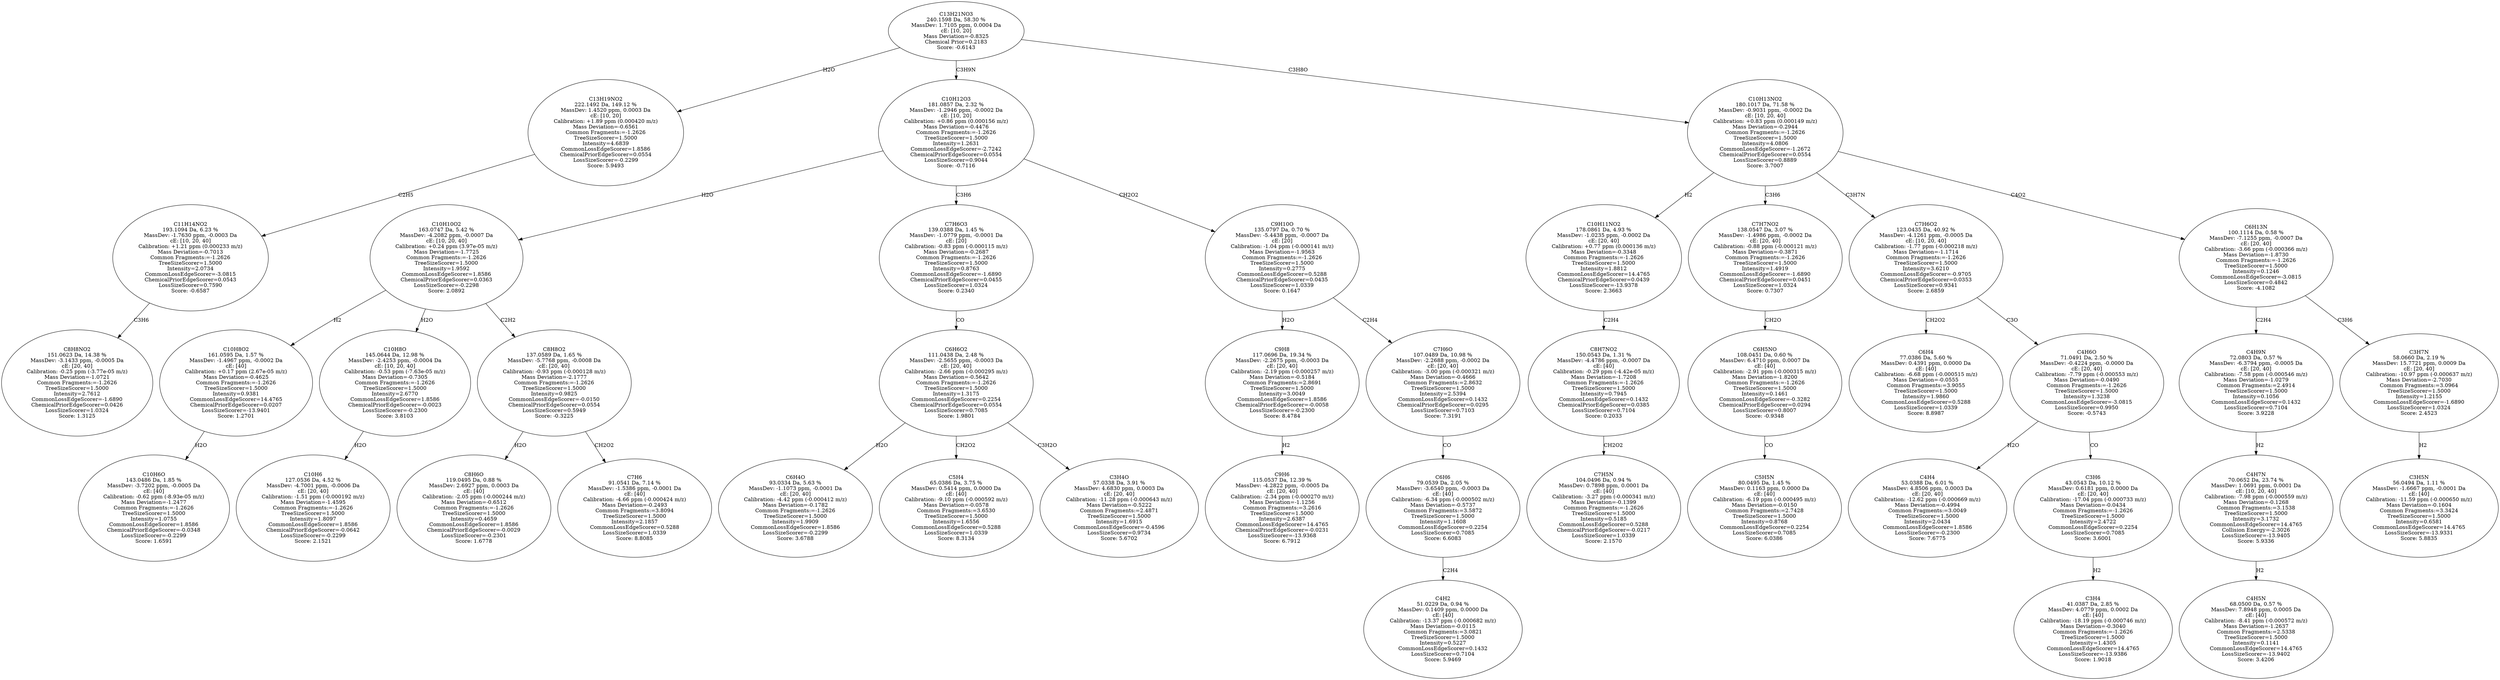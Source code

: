 strict digraph {
v1 [label="C8H8NO2\n151.0623 Da, 14.38 %\nMassDev: -3.1433 ppm, -0.0005 Da\ncE: [20, 40]\nCalibration: -0.25 ppm (-3.77e-05 m/z)\nMass Deviation=-1.0721\nCommon Fragments:=-1.2626\nTreeSizeScorer=1.5000\nIntensity=2.7612\nCommonLossEdgeScorer=-1.6890\nChemicalPriorEdgeScorer=0.0426\nLossSizeScorer=1.0324\nScore: 1.3125"];
v2 [label="C11H14NO2\n193.1094 Da, 6.23 %\nMassDev: -1.7630 ppm, -0.0003 Da\ncE: [10, 20, 40]\nCalibration: +1.21 ppm (0.000233 m/z)\nMass Deviation=-0.7013\nCommon Fragments:=-1.2626\nTreeSizeScorer=1.5000\nIntensity=2.0734\nCommonLossEdgeScorer=-3.0815\nChemicalPriorEdgeScorer=0.0543\nLossSizeScorer=0.7590\nScore: -0.6587"];
v3 [label="C13H19NO2\n222.1492 Da, 149.12 %\nMassDev: 1.4520 ppm, 0.0003 Da\ncE: [10, 20]\nCalibration: +1.89 ppm (0.000420 m/z)\nMass Deviation=-0.6561\nCommon Fragments:=-1.2626\nTreeSizeScorer=1.5000\nIntensity=4.6839\nCommonLossEdgeScorer=1.8586\nChemicalPriorEdgeScorer=0.0554\nLossSizeScorer=-0.2299\nScore: 5.9493"];
v4 [label="C10H6O\n143.0486 Da, 1.85 %\nMassDev: -3.7202 ppm, -0.0005 Da\ncE: [40]\nCalibration: -0.62 ppm (-8.93e-05 m/z)\nMass Deviation=-1.2477\nCommon Fragments:=-1.2626\nTreeSizeScorer=1.5000\nIntensity=1.0755\nCommonLossEdgeScorer=1.8586\nChemicalPriorEdgeScorer=-0.0348\nLossSizeScorer=-0.2299\nScore: 1.6591"];
v5 [label="C10H8O2\n161.0595 Da, 1.57 %\nMassDev: -1.4967 ppm, -0.0002 Da\ncE: [40]\nCalibration: +0.17 ppm (2.67e-05 m/z)\nMass Deviation=-0.4625\nCommon Fragments:=-1.2626\nTreeSizeScorer=1.5000\nIntensity=0.9381\nCommonLossEdgeScorer=14.4765\nChemicalPriorEdgeScorer=0.0207\nLossSizeScorer=-13.9401\nScore: 1.2701"];
v6 [label="C10H6\n127.0536 Da, 4.52 %\nMassDev: -4.7001 ppm, -0.0006 Da\ncE: [20, 40]\nCalibration: -1.51 ppm (-0.000192 m/z)\nMass Deviation=-1.4595\nCommon Fragments:=-1.2626\nTreeSizeScorer=1.5000\nIntensity=1.8097\nCommonLossEdgeScorer=1.8586\nChemicalPriorEdgeScorer=-0.0642\nLossSizeScorer=-0.2299\nScore: 2.1521"];
v7 [label="C10H8O\n145.0644 Da, 12.98 %\nMassDev: -2.4253 ppm, -0.0004 Da\ncE: [10, 20, 40]\nCalibration: -0.53 ppm (-7.63e-05 m/z)\nMass Deviation=-0.7305\nCommon Fragments:=-1.2626\nTreeSizeScorer=1.5000\nIntensity=2.6770\nCommonLossEdgeScorer=1.8586\nChemicalPriorEdgeScorer=-0.0023\nLossSizeScorer=-0.2300\nScore: 3.8103"];
v8 [label="C8H6O\n119.0495 Da, 0.88 %\nMassDev: 2.6927 ppm, 0.0003 Da\ncE: [40]\nCalibration: -2.05 ppm (-0.000244 m/z)\nMass Deviation=-0.6512\nCommon Fragments:=-1.2626\nTreeSizeScorer=1.5000\nIntensity=0.4659\nCommonLossEdgeScorer=1.8586\nChemicalPriorEdgeScorer=-0.0029\nLossSizeScorer=-0.2301\nScore: 1.6778"];
v9 [label="C7H6\n91.0541 Da, 7.14 %\nMassDev: -1.5386 ppm, -0.0001 Da\ncE: [40]\nCalibration: -4.66 ppm (-0.000424 m/z)\nMass Deviation=-0.2493\nCommon Fragments:=3.8094\nTreeSizeScorer=1.5000\nIntensity=2.1857\nCommonLossEdgeScorer=0.5288\nLossSizeScorer=1.0339\nScore: 8.8085"];
v10 [label="C8H8O2\n137.0589 Da, 1.65 %\nMassDev: -5.7768 ppm, -0.0008 Da\ncE: [20, 40]\nCalibration: -0.93 ppm (-0.000128 m/z)\nMass Deviation=-2.1777\nCommon Fragments:=-1.2626\nTreeSizeScorer=1.5000\nIntensity=0.9825\nCommonLossEdgeScorer=-0.0150\nChemicalPriorEdgeScorer=0.0554\nLossSizeScorer=0.5949\nScore: -0.3225"];
v11 [label="C10H10O2\n163.0747 Da, 5.42 %\nMassDev: -4.2082 ppm, -0.0007 Da\ncE: [10, 20, 40]\nCalibration: +0.24 ppm (3.97e-05 m/z)\nMass Deviation=-1.7725\nCommon Fragments:=-1.2626\nTreeSizeScorer=1.5000\nIntensity=1.9592\nCommonLossEdgeScorer=1.8586\nChemicalPriorEdgeScorer=0.0363\nLossSizeScorer=-0.2298\nScore: 2.0892"];
v12 [label="C6H4O\n93.0334 Da, 5.63 %\nMassDev: -1.1073 ppm, -0.0001 Da\ncE: [20, 40]\nCalibration: -4.42 ppm (-0.000412 m/z)\nMass Deviation=-0.1782\nCommon Fragments:=-1.2626\nTreeSizeScorer=1.5000\nIntensity=1.9909\nCommonLossEdgeScorer=1.8586\nLossSizeScorer=-0.2299\nScore: 3.6788"];
v13 [label="C5H4\n65.0386 Da, 3.75 %\nMassDev: 0.5414 ppm, 0.0000 Da\ncE: [40]\nCalibration: -9.10 ppm (-0.000592 m/z)\nMass Deviation=-0.0578\nCommon Fragments:=3.6530\nTreeSizeScorer=1.5000\nIntensity=1.6556\nCommonLossEdgeScorer=0.5288\nLossSizeScorer=1.0339\nScore: 8.3134"];
v14 [label="C3H4O\n57.0338 Da, 3.91 %\nMassDev: 4.6830 ppm, 0.0003 Da\ncE: [20, 40]\nCalibration: -11.28 ppm (-0.000643 m/z)\nMass Deviation=-0.5222\nCommon Fragments:=2.4871\nTreeSizeScorer=1.5000\nIntensity=1.6915\nCommonLossEdgeScorer=-0.4596\nLossSizeScorer=0.9734\nScore: 5.6702"];
v15 [label="C6H6O2\n111.0438 Da, 2.48 %\nMassDev: -2.5655 ppm, -0.0003 Da\ncE: [20, 40]\nCalibration: -2.66 ppm (-0.000295 m/z)\nMass Deviation=-0.5642\nCommon Fragments:=-1.2626\nTreeSizeScorer=1.5000\nIntensity=1.3175\nCommonLossEdgeScorer=0.2254\nChemicalPriorEdgeScorer=0.0554\nLossSizeScorer=0.7085\nScore: 1.9801"];
v16 [label="C7H6O3\n139.0388 Da, 1.45 %\nMassDev: -1.0779 ppm, -0.0001 Da\ncE: [20]\nCalibration: -0.83 ppm (-0.000115 m/z)\nMass Deviation=-0.2687\nCommon Fragments:=-1.2626\nTreeSizeScorer=1.5000\nIntensity=0.8763\nCommonLossEdgeScorer=-1.6890\nChemicalPriorEdgeScorer=0.0455\nLossSizeScorer=1.0324\nScore: 0.2340"];
v17 [label="C9H6\n115.0537 Da, 12.39 %\nMassDev: -4.2822 ppm, -0.0005 Da\ncE: [20, 40]\nCalibration: -2.34 ppm (-0.000270 m/z)\nMass Deviation=-1.1256\nCommon Fragments:=3.2616\nTreeSizeScorer=1.5000\nIntensity=2.6387\nCommonLossEdgeScorer=14.4765\nChemicalPriorEdgeScorer=-0.0231\nLossSizeScorer=-13.9368\nScore: 6.7912"];
v18 [label="C9H8\n117.0696 Da, 19.34 %\nMassDev: -2.2675 ppm, -0.0003 Da\ncE: [20, 40]\nCalibration: -2.19 ppm (-0.000257 m/z)\nMass Deviation=-0.5184\nCommon Fragments:=2.8691\nTreeSizeScorer=1.5000\nIntensity=3.0049\nCommonLossEdgeScorer=1.8586\nChemicalPriorEdgeScorer=-0.0058\nLossSizeScorer=-0.2300\nScore: 8.4784"];
v19 [label="C4H2\n51.0229 Da, 0.94 %\nMassDev: 0.1409 ppm, 0.0000 Da\ncE: [40]\nCalibration: -13.37 ppm (-0.000682 m/z)\nMass Deviation=-0.0115\nCommon Fragments:=3.0821\nTreeSizeScorer=1.5000\nIntensity=0.5227\nCommonLossEdgeScorer=0.1432\nLossSizeScorer=0.7104\nScore: 5.9469"];
v20 [label="C6H6\n79.0539 Da, 2.05 %\nMassDev: -3.6540 ppm, -0.0003 Da\ncE: [40]\nCalibration: -6.34 ppm (-0.000502 m/z)\nMass Deviation=-0.5737\nCommon Fragments:=3.5872\nTreeSizeScorer=1.5000\nIntensity=1.1608\nCommonLossEdgeScorer=0.2254\nLossSizeScorer=0.7085\nScore: 6.6083"];
v21 [label="C7H6O\n107.0489 Da, 10.98 %\nMassDev: -2.2688 ppm, -0.0002 Da\ncE: [20, 40]\nCalibration: -3.00 ppm (-0.000321 m/z)\nMass Deviation=-0.4666\nCommon Fragments:=2.8632\nTreeSizeScorer=1.5000\nIntensity=2.5394\nCommonLossEdgeScorer=0.1432\nChemicalPriorEdgeScorer=0.0295\nLossSizeScorer=0.7103\nScore: 7.3191"];
v22 [label="C9H10O\n135.0797 Da, 0.70 %\nMassDev: -5.4438 ppm, -0.0007 Da\ncE: [20]\nCalibration: -1.04 ppm (-0.000141 m/z)\nMass Deviation=-1.9563\nCommon Fragments:=-1.2626\nTreeSizeScorer=1.5000\nIntensity=0.2775\nCommonLossEdgeScorer=0.5288\nChemicalPriorEdgeScorer=0.0435\nLossSizeScorer=1.0339\nScore: 0.1647"];
v23 [label="C10H12O3\n181.0857 Da, 2.32 %\nMassDev: -1.2946 ppm, -0.0002 Da\ncE: [10, 20]\nCalibration: +0.86 ppm (0.000156 m/z)\nMass Deviation=-0.4476\nCommon Fragments:=-1.2626\nTreeSizeScorer=1.5000\nIntensity=1.2631\nCommonLossEdgeScorer=-2.7242\nChemicalPriorEdgeScorer=0.0554\nLossSizeScorer=0.9044\nScore: -0.7116"];
v24 [label="C7H5N\n104.0496 Da, 0.94 %\nMassDev: 0.7898 ppm, 0.0001 Da\ncE: [40]\nCalibration: -3.27 ppm (-0.000341 m/z)\nMass Deviation=-0.1399\nCommon Fragments:=-1.2626\nTreeSizeScorer=1.5000\nIntensity=0.5185\nCommonLossEdgeScorer=0.5288\nChemicalPriorEdgeScorer=-0.0217\nLossSizeScorer=1.0339\nScore: 2.1570"];
v25 [label="C8H7NO2\n150.0543 Da, 1.31 %\nMassDev: -4.4786 ppm, -0.0007 Da\ncE: [40]\nCalibration: -0.29 ppm (-4.42e-05 m/z)\nMass Deviation=-1.7208\nCommon Fragments:=-1.2626\nTreeSizeScorer=1.5000\nIntensity=0.7945\nCommonLossEdgeScorer=0.1432\nChemicalPriorEdgeScorer=0.0385\nLossSizeScorer=0.7104\nScore: 0.2033"];
v26 [label="C10H11NO2\n178.0861 Da, 4.93 %\nMassDev: -1.0235 ppm, -0.0002 Da\ncE: [20, 40]\nCalibration: +0.77 ppm (0.000136 m/z)\nMass Deviation=-0.3348\nCommon Fragments:=-1.2626\nTreeSizeScorer=1.5000\nIntensity=1.8812\nCommonLossEdgeScorer=14.4765\nChemicalPriorEdgeScorer=0.0439\nLossSizeScorer=-13.9378\nScore: 2.3663"];
v27 [label="C5H5N\n80.0495 Da, 1.45 %\nMassDev: 0.1163 ppm, 0.0000 Da\ncE: [40]\nCalibration: -6.19 ppm (-0.000495 m/z)\nMass Deviation=-0.0150\nCommon Fragments:=2.7428\nTreeSizeScorer=1.5000\nIntensity=0.8768\nCommonLossEdgeScorer=0.2254\nLossSizeScorer=0.7085\nScore: 6.0386"];
v28 [label="C6H5NO\n108.0451 Da, 0.60 %\nMassDev: 6.4710 ppm, 0.0007 Da\ncE: [40]\nCalibration: -2.91 ppm (-0.000315 m/z)\nMass Deviation=-1.8200\nCommon Fragments:=-1.2626\nTreeSizeScorer=1.5000\nIntensity=0.1461\nCommonLossEdgeScorer=-0.3282\nChemicalPriorEdgeScorer=0.0294\nLossSizeScorer=0.8007\nScore: -0.9348"];
v29 [label="C7H7NO2\n138.0547 Da, 3.07 %\nMassDev: -1.4986 ppm, -0.0002 Da\ncE: [20, 40]\nCalibration: -0.88 ppm (-0.000121 m/z)\nMass Deviation=-0.3871\nCommon Fragments:=-1.2626\nTreeSizeScorer=1.5000\nIntensity=1.4919\nCommonLossEdgeScorer=-1.6890\nChemicalPriorEdgeScorer=0.0451\nLossSizeScorer=1.0324\nScore: 0.7307"];
v30 [label="C6H4\n77.0386 Da, 5.60 %\nMassDev: 0.4391 ppm, 0.0000 Da\ncE: [40]\nCalibration: -6.68 ppm (-0.000515 m/z)\nMass Deviation=-0.0555\nCommon Fragments:=3.9055\nTreeSizeScorer=1.5000\nIntensity=1.9860\nCommonLossEdgeScorer=0.5288\nLossSizeScorer=1.0339\nScore: 8.8987"];
v31 [label="C4H4\n53.0388 Da, 6.01 %\nMassDev: 4.8506 ppm, 0.0003 Da\ncE: [20, 40]\nCalibration: -12.62 ppm (-0.000669 m/z)\nMass Deviation=-0.4994\nCommon Fragments:=3.0049\nTreeSizeScorer=1.5000\nIntensity=2.0434\nCommonLossEdgeScorer=1.8586\nLossSizeScorer=-0.2300\nScore: 7.6775"];
v32 [label="C3H4\n41.0387 Da, 2.85 %\nMassDev: 4.0779 ppm, 0.0002 Da\ncE: [40]\nCalibration: -18.19 ppm (-0.000746 m/z)\nMass Deviation=-0.3040\nCommon Fragments:=-1.2626\nTreeSizeScorer=1.5000\nIntensity=1.4305\nCommonLossEdgeScorer=14.4765\nLossSizeScorer=-13.9386\nScore: 1.9018"];
v33 [label="C3H6\n43.0543 Da, 10.12 %\nMassDev: 0.6181 ppm, 0.0000 Da\ncE: [20, 40]\nCalibration: -17.04 ppm (-0.000733 m/z)\nMass Deviation=-0.0434\nCommon Fragments:=-1.2626\nTreeSizeScorer=1.5000\nIntensity=2.4722\nCommonLossEdgeScorer=0.2254\nLossSizeScorer=0.7085\nScore: 3.6001"];
v34 [label="C4H6O\n71.0491 Da, 2.50 %\nMassDev: -0.4224 ppm, -0.0000 Da\ncE: [20, 40]\nCalibration: -7.79 ppm (-0.000553 m/z)\nMass Deviation=-0.0490\nCommon Fragments:=-1.2626\nTreeSizeScorer=1.5000\nIntensity=1.3238\nCommonLossEdgeScorer=-3.0815\nLossSizeScorer=0.9950\nScore: -0.5743"];
v35 [label="C7H6O2\n123.0435 Da, 40.92 %\nMassDev: -4.1261 ppm, -0.0005 Da\ncE: [10, 20, 40]\nCalibration: -1.77 ppm (-0.000218 m/z)\nMass Deviation=-1.1714\nCommon Fragments:=-1.2626\nTreeSizeScorer=1.5000\nIntensity=3.6210\nCommonLossEdgeScorer=-0.9705\nChemicalPriorEdgeScorer=0.0353\nLossSizeScorer=0.9341\nScore: 2.6859"];
v36 [label="C4H5N\n68.0500 Da, 0.57 %\nMassDev: 7.8948 ppm, 0.0005 Da\ncE: [40]\nCalibration: -8.41 ppm (-0.000572 m/z)\nMass Deviation=-1.2637\nCommon Fragments:=2.5338\nTreeSizeScorer=1.5000\nIntensity=0.1141\nCommonLossEdgeScorer=14.4765\nLossSizeScorer=-13.9402\nScore: 3.4206"];
v37 [label="C4H7N\n70.0652 Da, 23.74 %\nMassDev: 1.0691 ppm, 0.0001 Da\ncE: [10, 20, 40]\nCalibration: -7.98 ppm (-0.000559 m/z)\nMass Deviation=-0.1268\nCommon Fragments:=3.1538\nTreeSizeScorer=1.5000\nIntensity=3.1732\nCommonLossEdgeScorer=14.4765\nCollision Energy=-2.3026\nLossSizeScorer=-13.9405\nScore: 5.9336"];
v38 [label="C4H9N\n72.0803 Da, 0.57 %\nMassDev: -6.3794 ppm, -0.0005 Da\ncE: [20, 40]\nCalibration: -7.58 ppm (-0.000546 m/z)\nMass Deviation=-1.0279\nCommon Fragments:=2.4914\nTreeSizeScorer=1.5000\nIntensity=0.1056\nCommonLossEdgeScorer=0.1432\nLossSizeScorer=0.7104\nScore: 3.9228"];
v39 [label="C3H5N\n56.0494 Da, 1.11 %\nMassDev: -1.6667 ppm, -0.0001 Da\ncE: [40]\nCalibration: -11.59 ppm (-0.000650 m/z)\nMass Deviation=-0.1604\nCommon Fragments:=3.3424\nTreeSizeScorer=1.5000\nIntensity=0.6581\nCommonLossEdgeScorer=14.4765\nLossSizeScorer=-13.9331\nScore: 5.8835"];
v40 [label="C3H7N\n58.0660 Da, 2.19 %\nMassDev: 15.7721 ppm, 0.0009 Da\ncE: [20, 40]\nCalibration: -10.97 ppm (-0.000637 m/z)\nMass Deviation=-2.7030\nCommon Fragments:=3.0964\nTreeSizeScorer=1.5000\nIntensity=1.2155\nCommonLossEdgeScorer=-1.6890\nLossSizeScorer=1.0324\nScore: 2.4523"];
v41 [label="C6H13N\n100.1114 Da, 0.58 %\nMassDev: -7.1255 ppm, -0.0007 Da\ncE: [20, 40]\nCalibration: -3.66 ppm (-0.000366 m/z)\nMass Deviation=-1.8730\nCommon Fragments:=-1.2626\nTreeSizeScorer=1.5000\nIntensity=0.1246\nCommonLossEdgeScorer=-3.0815\nLossSizeScorer=0.4842\nScore: -4.1082"];
v42 [label="C10H13NO2\n180.1017 Da, 71.58 %\nMassDev: -0.9031 ppm, -0.0002 Da\ncE: [10, 20, 40]\nCalibration: +0.83 ppm (0.000149 m/z)\nMass Deviation=-0.2944\nCommon Fragments:=-1.2626\nTreeSizeScorer=1.5000\nIntensity=4.0806\nCommonLossEdgeScorer=-1.2672\nChemicalPriorEdgeScorer=0.0554\nLossSizeScorer=0.8889\nScore: 3.7007"];
v43 [label="C13H21NO3\n240.1598 Da, 58.30 %\nMassDev: 1.7105 ppm, 0.0004 Da\ncE: [10, 20]\nMass Deviation=-0.8325\nChemical Prior=0.2183\nScore: -0.6143"];
v2 -> v1 [label="C3H6"];
v3 -> v2 [label="C2H5"];
v43 -> v3 [label="H2O"];
v5 -> v4 [label="H2O"];
v11 -> v5 [label="H2"];
v7 -> v6 [label="H2O"];
v11 -> v7 [label="H2O"];
v10 -> v8 [label="H2O"];
v10 -> v9 [label="CH2O2"];
v11 -> v10 [label="C2H2"];
v23 -> v11 [label="H2O"];
v15 -> v12 [label="H2O"];
v15 -> v13 [label="CH2O2"];
v15 -> v14 [label="C3H2O"];
v16 -> v15 [label="CO"];
v23 -> v16 [label="C3H6"];
v18 -> v17 [label="H2"];
v22 -> v18 [label="H2O"];
v20 -> v19 [label="C2H4"];
v21 -> v20 [label="CO"];
v22 -> v21 [label="C2H4"];
v23 -> v22 [label="CH2O2"];
v43 -> v23 [label="C3H9N"];
v25 -> v24 [label="CH2O2"];
v26 -> v25 [label="C2H4"];
v42 -> v26 [label="H2"];
v28 -> v27 [label="CO"];
v29 -> v28 [label="CH2O"];
v42 -> v29 [label="C3H6"];
v35 -> v30 [label="CH2O2"];
v34 -> v31 [label="H2O"];
v33 -> v32 [label="H2"];
v34 -> v33 [label="CO"];
v35 -> v34 [label="C3O"];
v42 -> v35 [label="C3H7N"];
v37 -> v36 [label="H2"];
v38 -> v37 [label="H2"];
v41 -> v38 [label="C2H4"];
v40 -> v39 [label="H2"];
v41 -> v40 [label="C3H6"];
v42 -> v41 [label="C4O2"];
v43 -> v42 [label="C3H8O"];
}